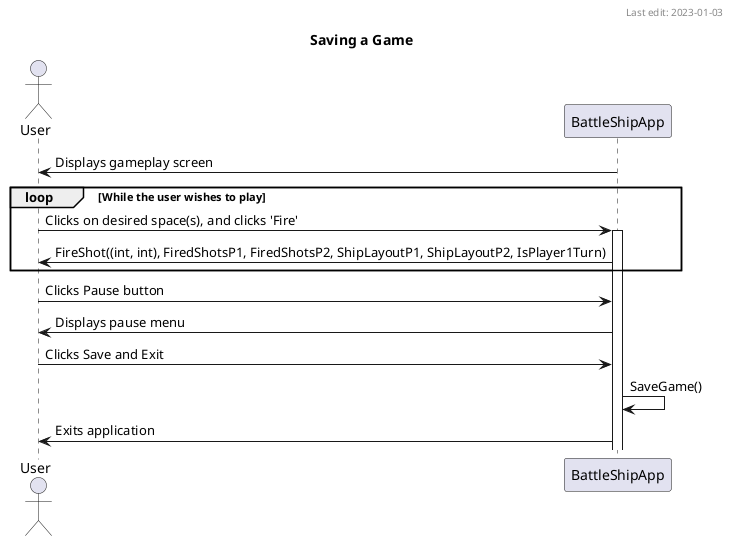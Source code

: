 @startuml
'Author: Hayden Carpenter
'Last Edit: 2023-01-03
title Saving a Game
header Last edit: 2023-01-03
actor User
participant BattleShipApp as gui
gui->User:Displays gameplay screen
loop While the user wishes to play
    User->gui++:Clicks on desired space(s), and clicks 'Fire'
    gui->User:FireShot((int, int), FiredShotsP1, FiredShotsP2, ShipLayoutP1, ShipLayoutP2, IsPlayer1Turn)
    end
User->gui:Clicks Pause button
gui->User:Displays pause menu
User->gui:Clicks Save and Exit
gui->gui:SaveGame()
gui->User:Exits application